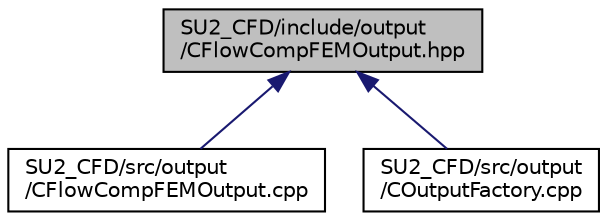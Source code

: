 digraph "SU2_CFD/include/output/CFlowCompFEMOutput.hpp"
{
 // LATEX_PDF_SIZE
  edge [fontname="Helvetica",fontsize="10",labelfontname="Helvetica",labelfontsize="10"];
  node [fontname="Helvetica",fontsize="10",shape=record];
  Node1 [label="SU2_CFD/include/output\l/CFlowCompFEMOutput.hpp",height=0.2,width=0.4,color="black", fillcolor="grey75", style="filled", fontcolor="black",tooltip="Headers of the compressible FEM flow output."];
  Node1 -> Node2 [dir="back",color="midnightblue",fontsize="10",style="solid",fontname="Helvetica"];
  Node2 [label="SU2_CFD/src/output\l/CFlowCompFEMOutput.cpp",height=0.2,width=0.4,color="black", fillcolor="white", style="filled",URL="$CFlowCompFEMOutput_8cpp.html",tooltip="Main subroutines for compressible flow output."];
  Node1 -> Node3 [dir="back",color="midnightblue",fontsize="10",style="solid",fontname="Helvetica"];
  Node3 [label="SU2_CFD/src/output\l/COutputFactory.cpp",height=0.2,width=0.4,color="black", fillcolor="white", style="filled",URL="$COutputFactory_8cpp.html",tooltip="Main subroutines for output solver information."];
}
